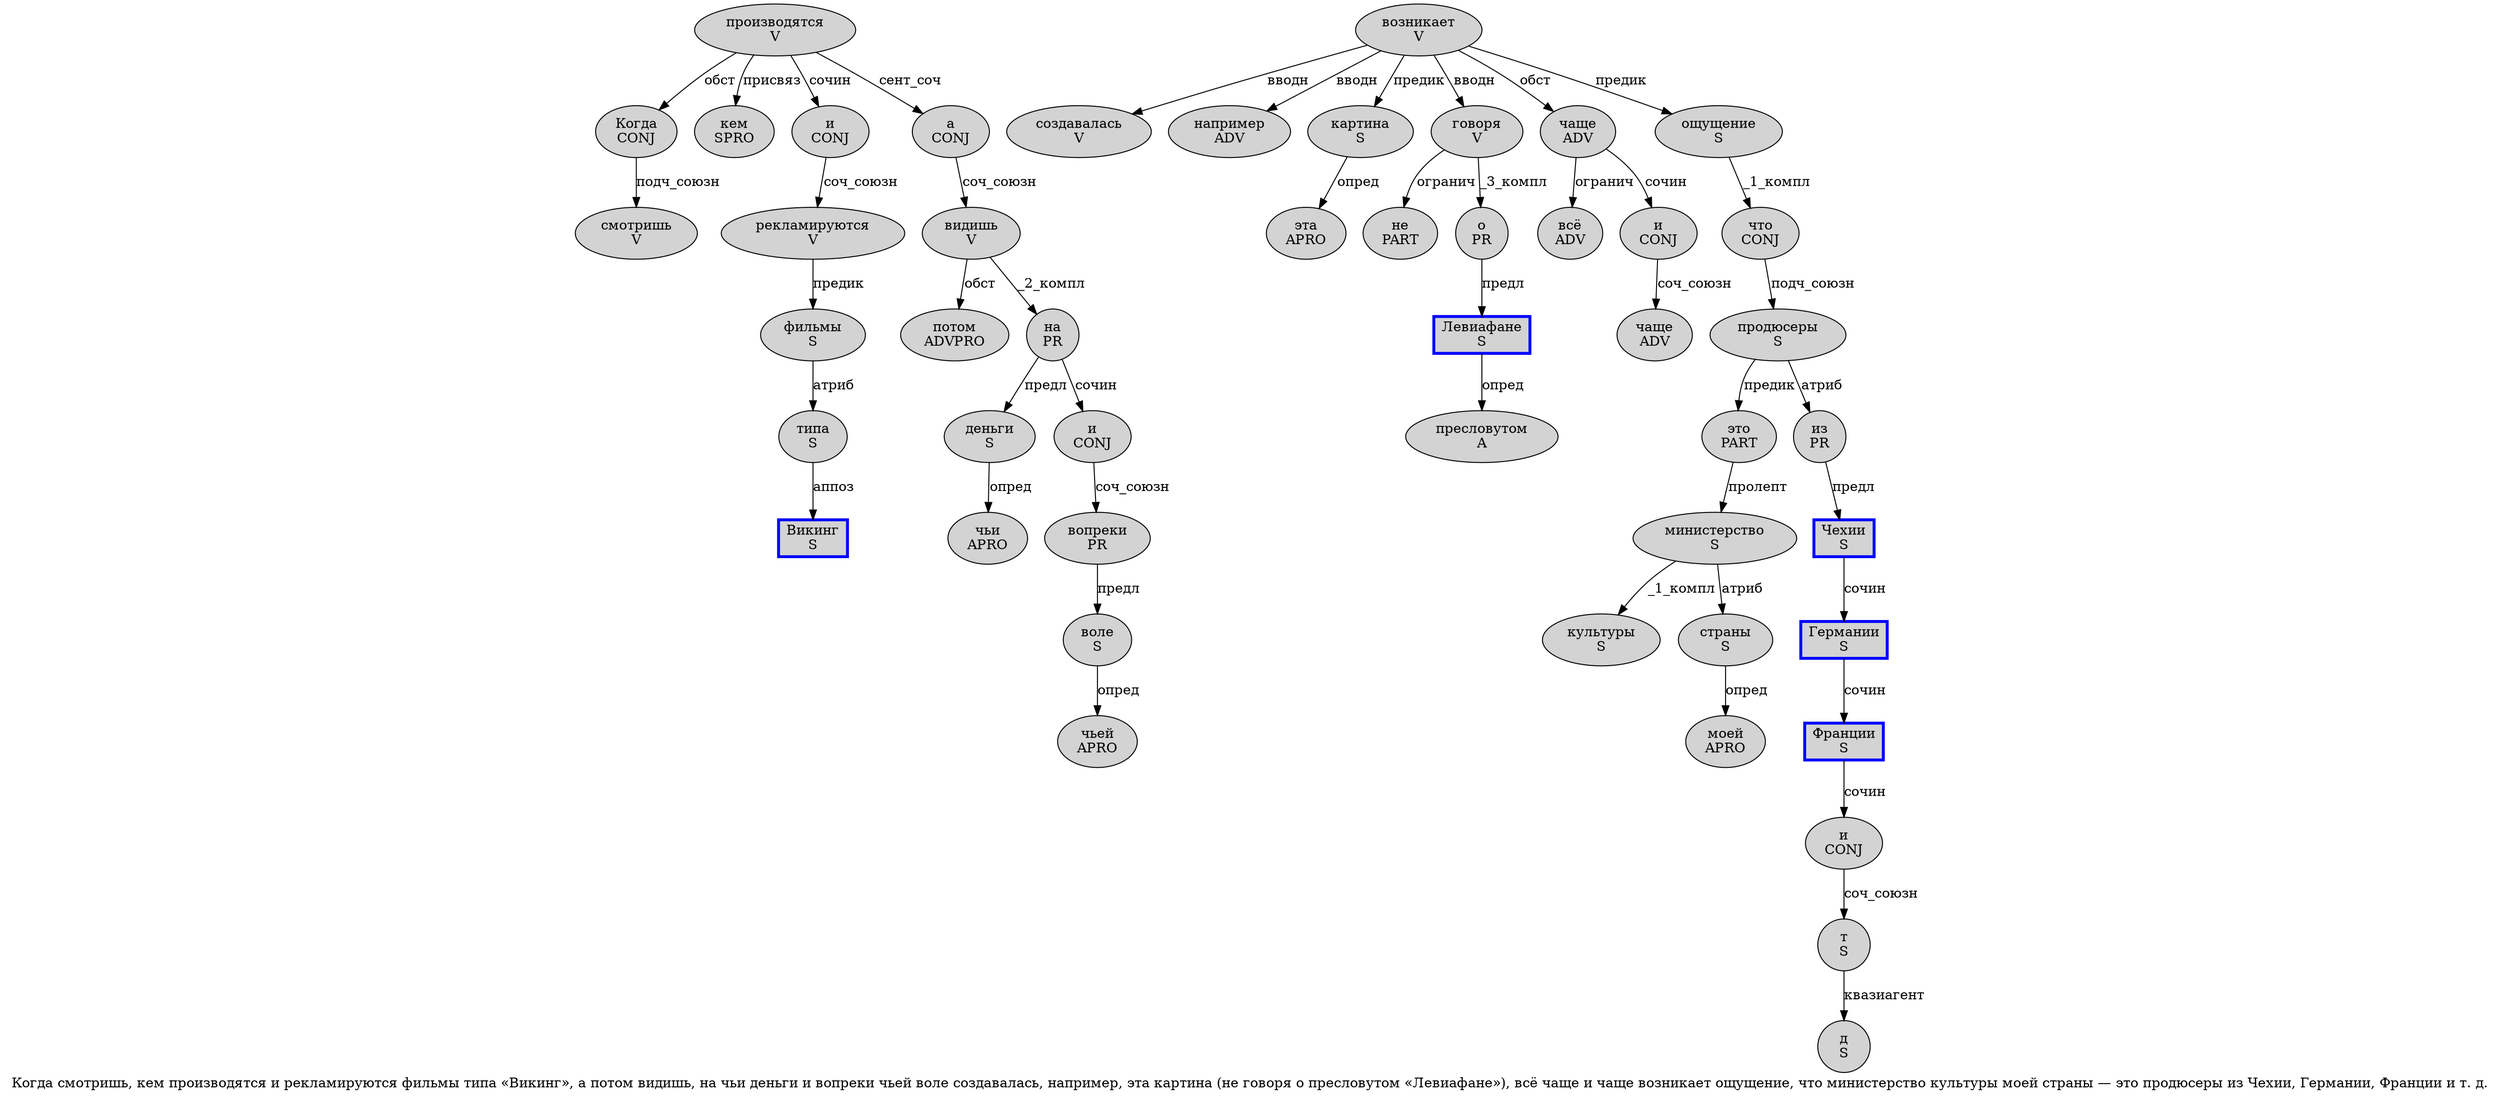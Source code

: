 digraph SENTENCE_1971 {
	graph [label="Когда смотришь, кем производятся и рекламируются фильмы типа «Викинг», а потом видишь, на чьи деньги и вопреки чьей воле создавалась, например, эта картина (не говоря о пресловутом «Левиафане»), всё чаще и чаще возникает ощущение, что министерство культуры моей страны — это продюсеры из Чехии, Германии, Франции и т. д."]
	node [style=filled]
		0 [label="Когда
CONJ" color="" fillcolor=lightgray penwidth=1 shape=ellipse]
		1 [label="смотришь
V" color="" fillcolor=lightgray penwidth=1 shape=ellipse]
		3 [label="кем
SPRO" color="" fillcolor=lightgray penwidth=1 shape=ellipse]
		4 [label="производятся
V" color="" fillcolor=lightgray penwidth=1 shape=ellipse]
		5 [label="и
CONJ" color="" fillcolor=lightgray penwidth=1 shape=ellipse]
		6 [label="рекламируются
V" color="" fillcolor=lightgray penwidth=1 shape=ellipse]
		7 [label="фильмы
S" color="" fillcolor=lightgray penwidth=1 shape=ellipse]
		8 [label="типа
S" color="" fillcolor=lightgray penwidth=1 shape=ellipse]
		10 [label="Викинг
S" color=blue fillcolor=lightgray penwidth=3 shape=box]
		13 [label="а
CONJ" color="" fillcolor=lightgray penwidth=1 shape=ellipse]
		14 [label="потом
ADVPRO" color="" fillcolor=lightgray penwidth=1 shape=ellipse]
		15 [label="видишь
V" color="" fillcolor=lightgray penwidth=1 shape=ellipse]
		17 [label="на
PR" color="" fillcolor=lightgray penwidth=1 shape=ellipse]
		18 [label="чьи
APRO" color="" fillcolor=lightgray penwidth=1 shape=ellipse]
		19 [label="деньги
S" color="" fillcolor=lightgray penwidth=1 shape=ellipse]
		20 [label="и
CONJ" color="" fillcolor=lightgray penwidth=1 shape=ellipse]
		21 [label="вопреки
PR" color="" fillcolor=lightgray penwidth=1 shape=ellipse]
		22 [label="чьей
APRO" color="" fillcolor=lightgray penwidth=1 shape=ellipse]
		23 [label="воле
S" color="" fillcolor=lightgray penwidth=1 shape=ellipse]
		24 [label="создавалась
V" color="" fillcolor=lightgray penwidth=1 shape=ellipse]
		26 [label="например
ADV" color="" fillcolor=lightgray penwidth=1 shape=ellipse]
		28 [label="эта
APRO" color="" fillcolor=lightgray penwidth=1 shape=ellipse]
		29 [label="картина
S" color="" fillcolor=lightgray penwidth=1 shape=ellipse]
		31 [label="не
PART" color="" fillcolor=lightgray penwidth=1 shape=ellipse]
		32 [label="говоря
V" color="" fillcolor=lightgray penwidth=1 shape=ellipse]
		33 [label="о
PR" color="" fillcolor=lightgray penwidth=1 shape=ellipse]
		34 [label="пресловутом
A" color="" fillcolor=lightgray penwidth=1 shape=ellipse]
		36 [label="Левиафане
S" color=blue fillcolor=lightgray penwidth=3 shape=box]
		40 [label="всё
ADV" color="" fillcolor=lightgray penwidth=1 shape=ellipse]
		41 [label="чаще
ADV" color="" fillcolor=lightgray penwidth=1 shape=ellipse]
		42 [label="и
CONJ" color="" fillcolor=lightgray penwidth=1 shape=ellipse]
		43 [label="чаще
ADV" color="" fillcolor=lightgray penwidth=1 shape=ellipse]
		44 [label="возникает
V" color="" fillcolor=lightgray penwidth=1 shape=ellipse]
		45 [label="ощущение
S" color="" fillcolor=lightgray penwidth=1 shape=ellipse]
		47 [label="что
CONJ" color="" fillcolor=lightgray penwidth=1 shape=ellipse]
		48 [label="министерство
S" color="" fillcolor=lightgray penwidth=1 shape=ellipse]
		49 [label="культуры
S" color="" fillcolor=lightgray penwidth=1 shape=ellipse]
		50 [label="моей
APRO" color="" fillcolor=lightgray penwidth=1 shape=ellipse]
		51 [label="страны
S" color="" fillcolor=lightgray penwidth=1 shape=ellipse]
		53 [label="это
PART" color="" fillcolor=lightgray penwidth=1 shape=ellipse]
		54 [label="продюсеры
S" color="" fillcolor=lightgray penwidth=1 shape=ellipse]
		55 [label="из
PR" color="" fillcolor=lightgray penwidth=1 shape=ellipse]
		56 [label="Чехии
S" color=blue fillcolor=lightgray penwidth=3 shape=box]
		58 [label="Германии
S" color=blue fillcolor=lightgray penwidth=3 shape=box]
		60 [label="Франции
S" color=blue fillcolor=lightgray penwidth=3 shape=box]
		61 [label="и
CONJ" color="" fillcolor=lightgray penwidth=1 shape=ellipse]
		62 [label="т
S" color="" fillcolor=lightgray penwidth=1 shape=ellipse]
		64 [label="д
S" color="" fillcolor=lightgray penwidth=1 shape=ellipse]
			7 -> 8 [label="атриб"]
			13 -> 15 [label="соч_союзн"]
			56 -> 58 [label="сочин"]
			4 -> 0 [label="обст"]
			4 -> 3 [label="присвяз"]
			4 -> 5 [label="сочин"]
			4 -> 13 [label="сент_соч"]
			21 -> 23 [label="предл"]
			33 -> 36 [label="предл"]
			60 -> 61 [label="сочин"]
			15 -> 14 [label="обст"]
			15 -> 17 [label="_2_компл"]
			20 -> 21 [label="соч_союзн"]
			41 -> 40 [label="огранич"]
			41 -> 42 [label="сочин"]
			55 -> 56 [label="предл"]
			54 -> 53 [label="предик"]
			54 -> 55 [label="атриб"]
			53 -> 48 [label="пролепт"]
			5 -> 6 [label="соч_союзн"]
			17 -> 19 [label="предл"]
			17 -> 20 [label="сочин"]
			58 -> 60 [label="сочин"]
			51 -> 50 [label="опред"]
			42 -> 43 [label="соч_союзн"]
			23 -> 22 [label="опред"]
			29 -> 28 [label="опред"]
			32 -> 31 [label="огранич"]
			32 -> 33 [label="_3_компл"]
			45 -> 47 [label="_1_компл"]
			6 -> 7 [label="предик"]
			0 -> 1 [label="подч_союзн"]
			19 -> 18 [label="опред"]
			44 -> 24 [label="вводн"]
			44 -> 26 [label="вводн"]
			44 -> 29 [label="предик"]
			44 -> 32 [label="вводн"]
			44 -> 41 [label="обст"]
			44 -> 45 [label="предик"]
			48 -> 49 [label="_1_компл"]
			48 -> 51 [label="атриб"]
			61 -> 62 [label="соч_союзн"]
			8 -> 10 [label="аппоз"]
			47 -> 54 [label="подч_союзн"]
			62 -> 64 [label="квазиагент"]
			36 -> 34 [label="опред"]
}